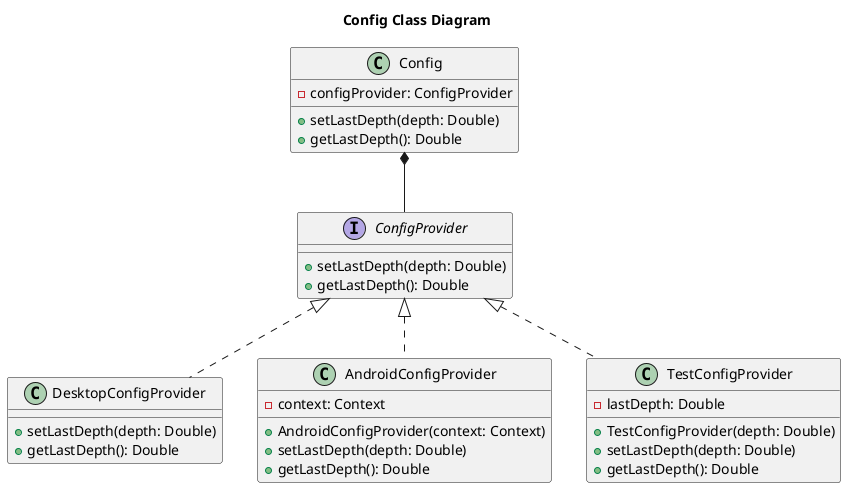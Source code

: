 @startuml
title Config Class Diagram

class Config {
    - configProvider: ConfigProvider
    + setLastDepth(depth: Double)
    + getLastDepth(): Double
}

interface ConfigProvider {
    + setLastDepth(depth: Double)
    + getLastDepth(): Double
}

class DesktopConfigProvider {
    + setLastDepth(depth: Double)
    + getLastDepth(): Double
}

class AndroidConfigProvider {
    - context: Context
    + AndroidConfigProvider(context: Context)
    + setLastDepth(depth: Double)
    + getLastDepth(): Double
}

class TestConfigProvider {
    - lastDepth: Double
    + TestConfigProvider(depth: Double)
    + setLastDepth(depth: Double)
    + getLastDepth(): Double
}

Config *-- ConfigProvider
ConfigProvider <|.. DesktopConfigProvider
ConfigProvider <|.. AndroidConfigProvider
ConfigProvider <|.. TestConfigProvider
@enduml